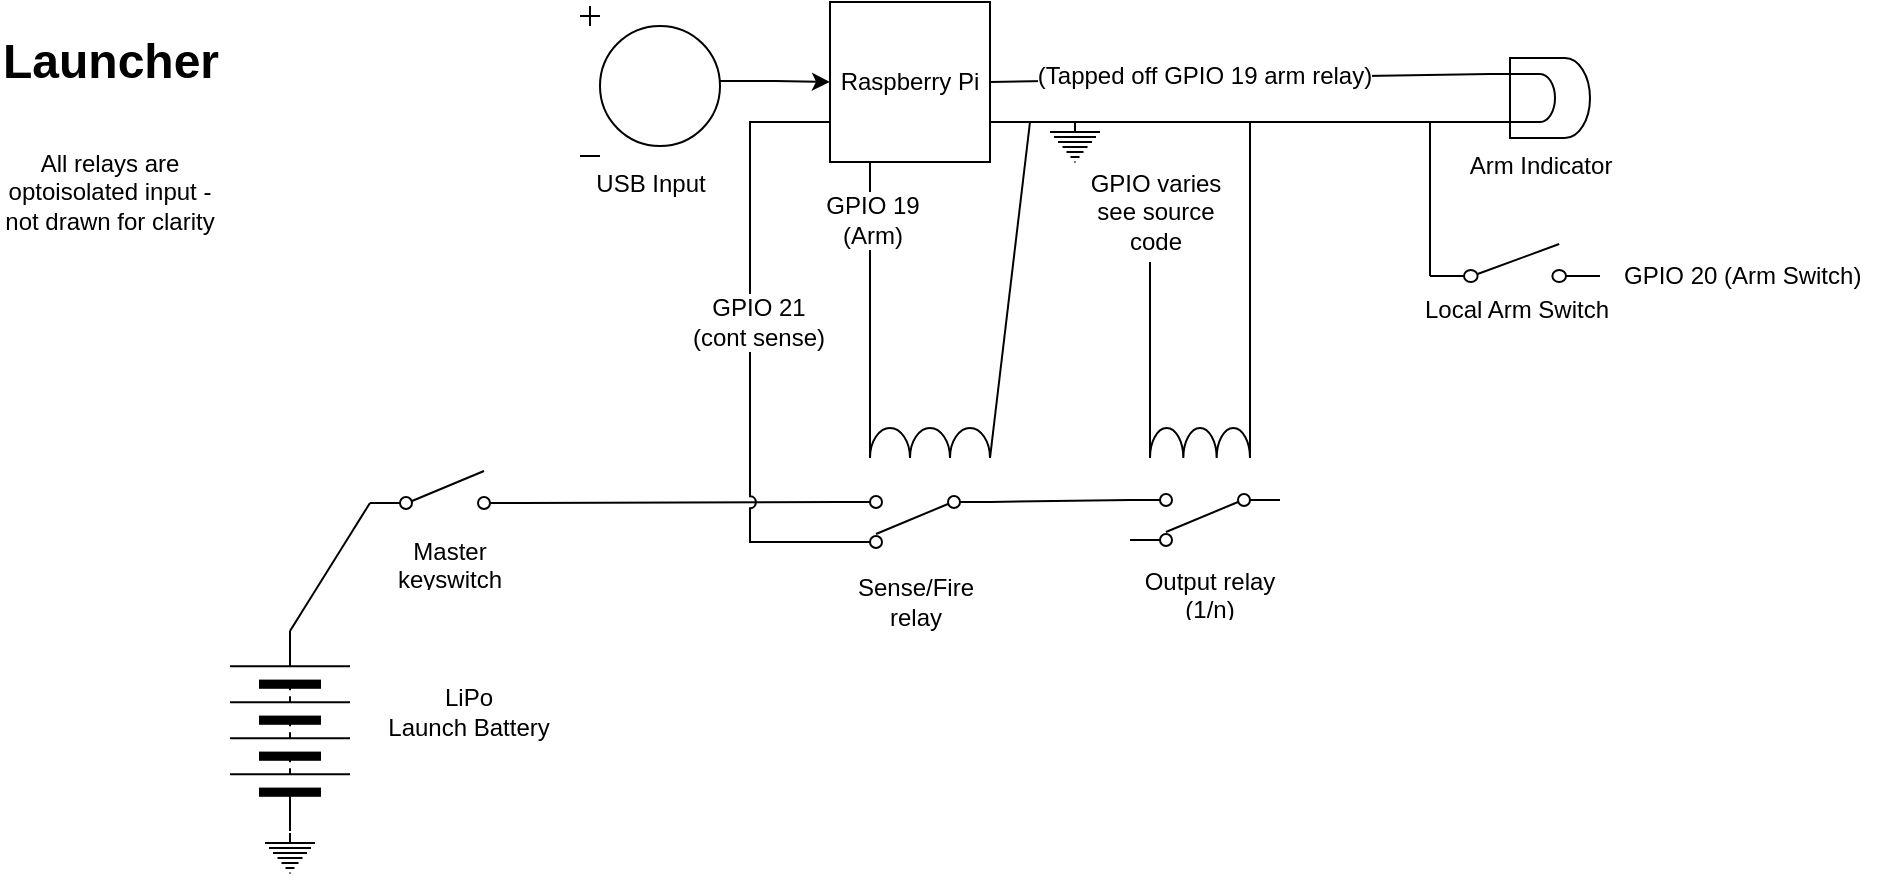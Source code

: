 <mxfile version="11.0.1" type="github"><diagram name="Page-1" id="7e0a89b8-554c-2b80-1dc8-d5c74ca68de4"><mxGraphModel dx="946" dy="565" grid="1" gridSize="10" guides="1" tooltips="1" connect="1" arrows="1" fold="1" page="1" pageScale="1" pageWidth="1100" pageHeight="850" background="#ffffff" math="0" shadow="0"><root><mxCell id="0"/><mxCell id="1" parent="0"/><mxCell id="voo_j66ZD9MQUIqvM699-34" style="edgeStyle=none;rounded=0;orthogonalLoop=1;jettySize=auto;html=1;exitX=1;exitY=0.84;exitDx=0;exitDy=0;exitPerimeter=0;entryX=1;entryY=0.885;entryDx=0;entryDy=0;entryPerimeter=0;endArrow=none;endFill=0;jumpStyle=none;" edge="1" parent="1" source="voo_j66ZD9MQUIqvM699-2" target="voo_j66ZD9MQUIqvM699-27"><mxGeometry relative="1" as="geometry"/></mxCell><mxCell id="voo_j66ZD9MQUIqvM699-2" value="" style="pointerEvents=1;verticalLabelPosition=bottom;shadow=0;dashed=0;align=center;fillColor=#ffffff;html=1;verticalAlign=top;strokeWidth=1;shape=mxgraph.electrical.electro-mechanical.simple_switch;" vertex="1" parent="1"><mxGeometry x="220" y="244.5" width="75" height="19" as="geometry"/></mxCell><mxCell id="voo_j66ZD9MQUIqvM699-3" value="Launcher" style="text;strokeColor=none;fillColor=none;html=1;fontSize=24;fontStyle=1;verticalAlign=middle;align=center;" vertex="1" parent="1"><mxGeometry x="40" y="20" width="100" height="40" as="geometry"/></mxCell><UserObject label="Master keyswitch" placeholders="1" name="Variable" id="voo_j66ZD9MQUIqvM699-4"><mxCell style="text;html=1;strokeColor=none;fillColor=none;align=center;verticalAlign=middle;whiteSpace=wrap;overflow=hidden;" vertex="1" parent="1"><mxGeometry x="220" y="274.5" width="80" height="30" as="geometry"/></mxCell></UserObject><mxCell id="voo_j66ZD9MQUIqvM699-5" value="" style="pointerEvents=1;verticalLabelPosition=bottom;shadow=0;dashed=0;align=center;fillColor=#ffffff;html=1;verticalAlign=top;strokeWidth=1;shape=mxgraph.electrical.miscellaneous.batteryStack;direction=north;rotation=0;" vertex="1" parent="1"><mxGeometry x="150" y="324.5" width="60" height="100" as="geometry"/></mxCell><mxCell id="voo_j66ZD9MQUIqvM699-6" value="" style="endArrow=none;html=1;entryX=0;entryY=0.84;entryDx=0;entryDy=0;entryPerimeter=0;" edge="1" parent="1" target="voo_j66ZD9MQUIqvM699-2"><mxGeometry width="50" height="50" relative="1" as="geometry"><mxPoint x="180" y="324.5" as="sourcePoint"/><mxPoint x="140" y="444.5" as="targetPoint"/></mxGeometry></mxCell><mxCell id="voo_j66ZD9MQUIqvM699-9" value="" style="pointerEvents=1;verticalLabelPosition=bottom;shadow=0;dashed=0;align=center;fillColor=#ffffff;html=1;verticalAlign=top;strokeWidth=1;shape=mxgraph.electrical.signal_sources.protective_earth;" vertex="1" parent="1"><mxGeometry x="167.5" y="425.5" width="25" height="20" as="geometry"/></mxCell><UserObject label="&lt;div&gt;LiPo&lt;/div&gt;&lt;div&gt;Launch Battery&lt;br&gt;&lt;/div&gt;" placeholders="1" name="Variable" id="voo_j66ZD9MQUIqvM699-11"><mxCell style="text;html=1;strokeColor=none;fillColor=none;align=center;verticalAlign=middle;whiteSpace=wrap;overflow=hidden;" vertex="1" parent="1"><mxGeometry x="218" y="344.5" width="103" height="40" as="geometry"/></mxCell></UserObject><mxCell id="voo_j66ZD9MQUIqvM699-32" style="edgeStyle=orthogonalEdgeStyle;rounded=0;orthogonalLoop=1;jettySize=auto;html=1;exitX=0;exitY=0.75;exitDx=0;exitDy=0;entryX=1;entryY=0.115;entryDx=0;entryDy=0;entryPerimeter=0;endArrow=none;endFill=0;jumpStyle=arc;" edge="1" parent="1" source="voo_j66ZD9MQUIqvM699-15" target="voo_j66ZD9MQUIqvM699-27"><mxGeometry relative="1" as="geometry"><Array as="points"><mxPoint x="410" y="70"/><mxPoint x="410" y="280"/></Array></mxGeometry></mxCell><mxCell id="voo_j66ZD9MQUIqvM699-33" value="GPIO 21&lt;br&gt;(cont sense)" style="text;html=1;resizable=0;points=[];align=center;verticalAlign=middle;labelBackgroundColor=#ffffff;" vertex="1" connectable="0" parent="voo_j66ZD9MQUIqvM699-32"><mxGeometry x="-0.051" y="4" relative="1" as="geometry"><mxPoint as="offset"/></mxGeometry></mxCell><mxCell id="voo_j66ZD9MQUIqvM699-15" value="Raspberry Pi" style="whiteSpace=wrap;html=1;aspect=fixed;" vertex="1" parent="1"><mxGeometry x="450" y="10" width="80" height="80" as="geometry"/></mxCell><mxCell id="voo_j66ZD9MQUIqvM699-17" value="" style="edgeStyle=orthogonalEdgeStyle;rounded=0;orthogonalLoop=1;jettySize=auto;html=1;" edge="1" parent="1" source="voo_j66ZD9MQUIqvM699-16" target="voo_j66ZD9MQUIqvM699-15"><mxGeometry relative="1" as="geometry"/></mxCell><mxCell id="voo_j66ZD9MQUIqvM699-16" value="USB Input" style="pointerEvents=1;verticalLabelPosition=bottom;shadow=0;dashed=0;align=center;fillColor=#ffffff;html=1;verticalAlign=top;strokeWidth=1;shape=mxgraph.electrical.signal_sources.dc_source_1;" vertex="1" parent="1"><mxGeometry x="325" y="12" width="70" height="75" as="geometry"/></mxCell><mxCell id="voo_j66ZD9MQUIqvM699-46" style="edgeStyle=none;rounded=0;jumpStyle=arc;orthogonalLoop=1;jettySize=auto;html=1;exitX=0.5;exitY=0;exitDx=0;exitDy=0;exitPerimeter=0;endArrow=none;endFill=0;" edge="1" parent="1" source="voo_j66ZD9MQUIqvM699-20"><mxGeometry relative="1" as="geometry"><mxPoint x="660" y="70" as="targetPoint"/></mxGeometry></mxCell><mxCell id="voo_j66ZD9MQUIqvM699-20" value="" style="pointerEvents=1;verticalLabelPosition=bottom;shadow=0;dashed=0;align=center;fillColor=#ffffff;html=1;verticalAlign=top;strokeWidth=1;shape=mxgraph.electrical.signal_sources.protective_earth;" vertex="1" parent="1"><mxGeometry x="560" y="70" width="25" height="20" as="geometry"/></mxCell><mxCell id="voo_j66ZD9MQUIqvM699-24" value="" style="endArrow=none;html=1;entryX=0.5;entryY=0;entryDx=0;entryDy=0;entryPerimeter=0;exitX=1;exitY=0.75;exitDx=0;exitDy=0;" edge="1" parent="1" source="voo_j66ZD9MQUIqvM699-15" target="voo_j66ZD9MQUIqvM699-20"><mxGeometry width="50" height="50" relative="1" as="geometry"><mxPoint x="40" y="420" as="sourcePoint"/><mxPoint x="90" y="370" as="targetPoint"/></mxGeometry></mxCell><mxCell id="voo_j66ZD9MQUIqvM699-40" style="edgeStyle=none;rounded=0;jumpStyle=arc;orthogonalLoop=1;jettySize=auto;html=1;exitX=0;exitY=0.885;exitDx=0;exitDy=0;exitPerimeter=0;entryX=1;entryY=0.885;entryDx=0;entryDy=0;entryPerimeter=0;endArrow=none;endFill=0;" edge="1" parent="1" source="voo_j66ZD9MQUIqvM699-27" target="voo_j66ZD9MQUIqvM699-35"><mxGeometry relative="1" as="geometry"/></mxCell><mxCell id="voo_j66ZD9MQUIqvM699-27" value="" style="pointerEvents=1;verticalLabelPosition=bottom;shadow=0;dashed=0;align=center;fillColor=#ffffff;html=1;verticalAlign=top;strokeWidth=1;shape=mxgraph.electrical.electro-mechanical.2-way_switch;direction=west;" vertex="1" parent="1"><mxGeometry x="455" y="257" width="75" height="26" as="geometry"/></mxCell><UserObject label="Sense/Fire relay" placeholders="1" name="Variable" id="voo_j66ZD9MQUIqvM699-28"><mxCell style="text;html=1;strokeColor=none;fillColor=none;align=center;verticalAlign=middle;whiteSpace=wrap;overflow=hidden;" vertex="1" parent="1"><mxGeometry x="453" y="290" width="80" height="40" as="geometry"/></mxCell></UserObject><mxCell id="voo_j66ZD9MQUIqvM699-30" value="" style="endArrow=none;html=1;entryX=0.25;entryY=1;entryDx=0;entryDy=0;exitX=0;exitY=1;exitDx=0;exitDy=0;exitPerimeter=0;" edge="1" parent="1" source="voo_j66ZD9MQUIqvM699-41" target="voo_j66ZD9MQUIqvM699-15"><mxGeometry width="50" height="50" relative="1" as="geometry"><mxPoint x="470" y="230" as="sourcePoint"/><mxPoint x="90" y="370" as="targetPoint"/></mxGeometry></mxCell><mxCell id="voo_j66ZD9MQUIqvM699-31" value="GPIO 19&lt;br&gt;(Arm)" style="text;html=1;resizable=0;points=[];align=center;verticalAlign=middle;labelBackgroundColor=#ffffff;" vertex="1" connectable="0" parent="voo_j66ZD9MQUIqvM699-30"><mxGeometry x="0.614" y="-1" relative="1" as="geometry"><mxPoint as="offset"/></mxGeometry></mxCell><mxCell id="voo_j66ZD9MQUIqvM699-35" value="" style="pointerEvents=1;verticalLabelPosition=bottom;shadow=0;dashed=0;align=center;fillColor=#ffffff;html=1;verticalAlign=top;strokeWidth=1;shape=mxgraph.electrical.electro-mechanical.2-way_switch;direction=west;" vertex="1" parent="1"><mxGeometry x="600" y="256" width="75" height="26" as="geometry"/></mxCell><UserObject label="Output relay (1/n)" placeholders="1" name="Variable" id="voo_j66ZD9MQUIqvM699-36"><mxCell style="text;html=1;strokeColor=none;fillColor=none;align=center;verticalAlign=middle;whiteSpace=wrap;overflow=hidden;" vertex="1" parent="1"><mxGeometry x="600" y="289.5" width="80" height="30" as="geometry"/></mxCell></UserObject><mxCell id="voo_j66ZD9MQUIqvM699-42" style="edgeStyle=none;rounded=0;jumpStyle=arc;orthogonalLoop=1;jettySize=auto;html=1;exitX=1;exitY=1;exitDx=0;exitDy=0;exitPerimeter=0;endArrow=none;endFill=0;" edge="1" parent="1" source="voo_j66ZD9MQUIqvM699-41"><mxGeometry relative="1" as="geometry"><mxPoint x="550" y="70" as="targetPoint"/></mxGeometry></mxCell><mxCell id="voo_j66ZD9MQUIqvM699-41" value="" style="verticalLabelPosition=bottom;shadow=0;dashed=0;align=center;fillColor=#ffffff;html=1;verticalAlign=top;strokeWidth=1;shape=mxgraph.electrical.rot_mech.field;pointerEvents=1;" vertex="1" parent="1"><mxGeometry x="470" y="223" width="60" height="15" as="geometry"/></mxCell><UserObject label="All relays are optoisolated input - not drawn for clarity" placeholders="1" name="Variable" id="voo_j66ZD9MQUIqvM699-43"><mxCell style="text;html=1;strokeColor=none;fillColor=none;align=center;verticalAlign=middle;whiteSpace=wrap;overflow=hidden;" vertex="1" parent="1"><mxGeometry x="35" y="60" width="110" height="90" as="geometry"/></mxCell></UserObject><mxCell id="voo_j66ZD9MQUIqvM699-47" style="edgeStyle=none;rounded=0;jumpStyle=arc;orthogonalLoop=1;jettySize=auto;html=1;exitX=1;exitY=1;exitDx=0;exitDy=0;exitPerimeter=0;endArrow=none;endFill=0;" edge="1" parent="1" source="voo_j66ZD9MQUIqvM699-44"><mxGeometry relative="1" as="geometry"><mxPoint x="660" y="70" as="targetPoint"/></mxGeometry></mxCell><mxCell id="voo_j66ZD9MQUIqvM699-44" value="" style="verticalLabelPosition=bottom;shadow=0;dashed=0;align=center;fillColor=#ffffff;html=1;verticalAlign=top;strokeWidth=1;shape=mxgraph.electrical.rot_mech.field;pointerEvents=1;" vertex="1" parent="1"><mxGeometry x="610" y="223" width="50" height="15" as="geometry"/></mxCell><mxCell id="voo_j66ZD9MQUIqvM699-48" value="" style="endArrow=none;html=1;exitX=0;exitY=1;exitDx=0;exitDy=0;exitPerimeter=0;" edge="1" parent="1" source="voo_j66ZD9MQUIqvM699-44"><mxGeometry width="50" height="50" relative="1" as="geometry"><mxPoint x="600" y="190" as="sourcePoint"/><mxPoint x="610" y="140" as="targetPoint"/></mxGeometry></mxCell><UserObject label="&lt;div&gt;GPIO varies&lt;/div&gt;&lt;div&gt;see source code&lt;br&gt;&lt;/div&gt;" placeholders="1" name="Variable" id="voo_j66ZD9MQUIqvM699-49"><mxCell style="text;html=1;strokeColor=none;fillColor=none;align=center;verticalAlign=middle;whiteSpace=wrap;overflow=hidden;" vertex="1" parent="1"><mxGeometry x="573" y="90" width="80" height="50" as="geometry"/></mxCell></UserObject><mxCell id="voo_j66ZD9MQUIqvM699-51" style="edgeStyle=none;rounded=0;jumpStyle=arc;orthogonalLoop=1;jettySize=auto;html=1;exitX=0.8;exitY=1;exitDx=0;exitDy=0;exitPerimeter=0;endArrow=none;endFill=0;" edge="1" parent="1" source="voo_j66ZD9MQUIqvM699-50"><mxGeometry relative="1" as="geometry"><mxPoint x="660" y="70" as="targetPoint"/></mxGeometry></mxCell><mxCell id="voo_j66ZD9MQUIqvM699-52" style="edgeStyle=none;rounded=0;jumpStyle=arc;orthogonalLoop=1;jettySize=auto;html=1;exitX=0.2;exitY=1;exitDx=0;exitDy=0;exitPerimeter=0;endArrow=none;endFill=0;entryX=1;entryY=0.5;entryDx=0;entryDy=0;" edge="1" parent="1" source="voo_j66ZD9MQUIqvM699-50" target="voo_j66ZD9MQUIqvM699-15"><mxGeometry relative="1" as="geometry"><mxPoint x="700" y="46" as="targetPoint"/></mxGeometry></mxCell><mxCell id="voo_j66ZD9MQUIqvM699-54" value="(Tapped off GPIO 19 arm relay)" style="text;html=1;resizable=0;points=[];align=center;verticalAlign=middle;labelBackgroundColor=#ffffff;" vertex="1" connectable="0" parent="voo_j66ZD9MQUIqvM699-52"><mxGeometry x="0.144" y="-2" relative="1" as="geometry"><mxPoint as="offset"/></mxGeometry></mxCell><mxCell id="voo_j66ZD9MQUIqvM699-50" value="Arm Indicator" style="verticalLabelPosition=bottom;shadow=0;dashed=0;align=center;fillColor=#ffffff;html=1;verticalAlign=top;strokeWidth=1;shape=mxgraph.electrical.opto_electronics.lamp;direction=south;" vertex="1" parent="1"><mxGeometry x="780" y="38" width="50" height="40" as="geometry"/></mxCell><mxCell id="voo_j66ZD9MQUIqvM699-56" style="edgeStyle=none;rounded=0;jumpStyle=arc;orthogonalLoop=1;jettySize=auto;html=1;exitX=0;exitY=0.84;exitDx=0;exitDy=0;exitPerimeter=0;endArrow=none;endFill=0;" edge="1" parent="1" source="voo_j66ZD9MQUIqvM699-55"><mxGeometry relative="1" as="geometry"><mxPoint x="750" y="70" as="targetPoint"/></mxGeometry></mxCell><mxCell id="voo_j66ZD9MQUIqvM699-55" value="Local Arm Switch" style="pointerEvents=1;verticalLabelPosition=bottom;shadow=0;dashed=0;align=center;fillColor=#ffffff;html=1;verticalAlign=top;strokeWidth=1;shape=mxgraph.electrical.electro-mechanical.simple_switch;" vertex="1" parent="1"><mxGeometry x="750" y="131" width="85" height="19" as="geometry"/></mxCell><mxCell id="voo_j66ZD9MQUIqvM699-59" value="GPIO 20 (Arm Switch)" style="text;html=1;resizable=0;points=[];autosize=1;align=left;verticalAlign=top;spacingTop=-4;" vertex="1" parent="1"><mxGeometry x="845" y="137" width="130" height="20" as="geometry"/></mxCell></root></mxGraphModel></diagram></mxfile>